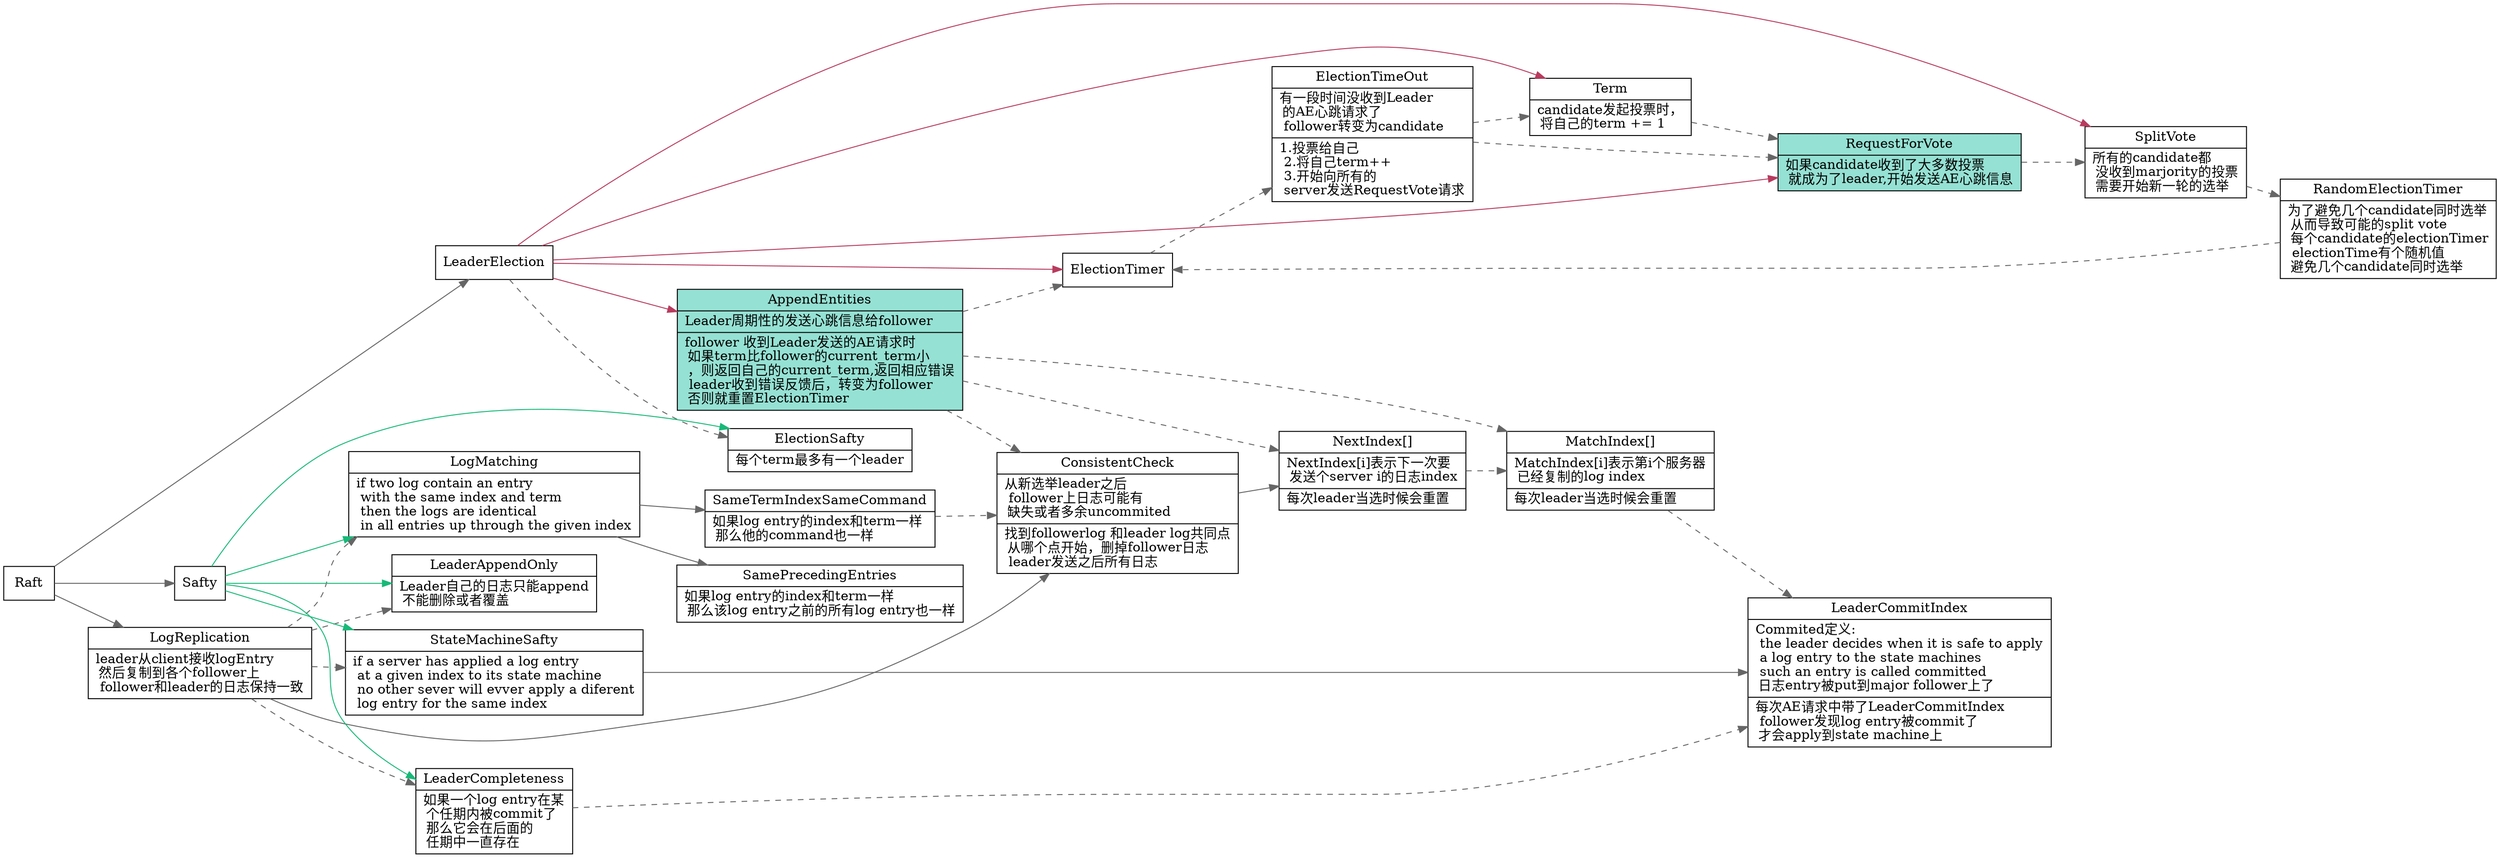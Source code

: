 digraph raft_sub_problem {
  node[shape=box];
  edge[color=gray40];
  newrank=true;
  rankdir=LR;

  Raft -> {
    LeaderElection;
    LogReplication;
    Safty;
  }
  LogReplication[
    shape="record"
    label="{{
      LogReplication|
      leader从client接收logEntry\l
      然后复制到各个follower上\l
      follower和leader的日志保持一致\l
    }}"
  ];

  LeaderElection -> {
    ElectionTimer;
    Term;
    AppendEntities;
    RequestForVote;
    SplitVote;
  }[color="#b83b5e"];

  Term[
    shape="record"
    label="{{
      Term|
      candidate发起投票时，\l 
      将自己的term += 1\l
    }}"
  ];
  SplitVote[
    shape="record"
    label="{{
      SplitVote|
      所有的candidate都\l 
      没收到marjority的投票\l
      需要开始新一轮的选举\l
    }}"
  ];
  RandomElectionTimer[
    shape="record"
    label="{{
      RandomElectionTimer|
      为了避免几个candidate同时选举\l
      从而导致可能的split vote\l
      每个candidate的electionTimer\l
      electionTime有个随机值\l
      避免几个candidate同时选举\l
    }}"
  ];
  AppendEntities[
    shape="record"
    fillcolor="#95e1d3"
    style=filled;
    label="{{
      AppendEntities|
      Leader周期性的发送心跳信息给follower\l|
      follower 收到Leader发送的AE请求时\l
      如果term比follower的current_term小\l 
      ，则返回自己的current_term,返回相应错误\l
      leader收到错误反馈后，转变为follower\l
      否则就重置ElectionTimer\l
    }}"
  ];
  ElectionTimeOut[
    shape="record"
    label="{{
      ElectionTimeOut|
      有一段时间没收到Leader\l 
      的AE心跳请求了\l
      follower转变为candidate\l|
      1.投票给自己\l
      2.将自己term++\l 
      3.开始向所有的\l
      server发送RequestVote请求\l
    }}"
  ];
  RequestForVote[
    shape="record"
    fillcolor="#95e1d3"
    style=filled;
    label="{{
      RequestForVote|
      如果candidate收到了大多数投票\l
      就成为了leader,开始发送AE心跳信息\l
    }}"
  ];

  Safty -> {
    ElectionSafty;
    LeaderAppendOnly;
    LogMatching;
    LeaderCompleteness;
    StateMachineSafty;
  }[color="#17b978"];

  LogMatching[
    shape="record"
    label="{{
      LogMatching|
      if two log contain an entry\l 
      with the same index and term\l
      then the logs are identical\l
      in all entries up through the given index\l
    }}"
  ];
  ElectionSafty[
    shape="record"
    label="{{
      ElectionSafty|
      每个term最多有一个leader
    }}"
  ];
  LeaderAppendOnly[
    shape="record"
    label="{{
      LeaderAppendOnly|
      Leader自己的日志只能append\l
      不能删除或者覆盖\l
    }}"
  ];
  LeaderCompleteness[
    shape="record"
    label="{{
      LeaderCompleteness|
      如果一个log entry在某\l 
      个任期内被commit了\l
      那么它会在后面的\l 
      任期中一直存在\l
    }}"
  ];
  StateMachineSafty[
    shape="record"
    label="{{
      StateMachineSafty|
      if a server has applied a log entry\l
      at a given index to its state machine\l
      no other sever will evver apply a diferent\l
      log entry for the same index\l
    }}"
  ];
  StateMachineSafty -> LeaderCommitIndex;
  LeaderCommitIndex[
    shape="record"
    label="{{
      LeaderCommitIndex|
      Commited定义:\l 
      the leader decides when it is safe to apply\l
      a log entry to the state machines\l
      such an entry is called committed\l 
      日志entry被put到major follower上了\l|
      每次AE请求中带了LeaderCommitIndex\l
      follower发现log entry被commit了\l
      才会apply到state machine上\l
    }}"
  ];
  MatchIndex[
    shape="record"
    label="{{
      MatchIndex[]|
      MatchIndex[i]表示第i个服务器\l 
      已经复制的log index\l|
      每次leader当选时候会重置\l
    }}"
  ];
  NextIndex[
    shape="record"
    label="{{
      NextIndex[]|
      NextIndex[i]表示下一次要\l 
      发送个server i的日志index\l|
      每次leader当选时候会重置\l
    }}"
  ];
  LogMatching -> {
    SameTermIndexSameCommand;
    SamePrecedingEntries;
  }
  SameTermIndexSameCommand[
    shape="record";
    label="{{
      SameTermIndexSameCommand\l|
      如果log entry的index和term一样\l
      那么他的command也一样\l
    }}"
  ];
  SamePrecedingEntries[
    shape="record"
    label="{{
      SamePrecedingEntries|
        如果log entry的index和term一样\l
        那么该log entry之前的所有log entry也一样\l
    }}"
  ];
  LogReplication -> ConsistentCheck;
  ConsistentCheck -> NextIndex;
  ConsistentCheck[
    shape="record"
    label="{{
      ConsistentCheck|
      从新选举leader之后\l
      follower上日志可能有\l 
      缺失或者多余uncommited\l|
      找到followerlog 和leader log共同点\l
      从哪个点开始，删掉follower日志\l
      leader发送之后所有日志\l
    }}"
  ];

  {
    edge[style=dashed];
    AppendEntities -> ElectionTimer;
    AppendEntities -> ConsistentCheck;

    RandomElectionTimer -> ElectionTimer;
    ElectionTimer -> ElectionTimeOut;
    ElectionTimeOut -> RequestForVote;
    ElectionTimeOut -> Term;
    Term -> RequestForVote;
    SplitVote -> RandomElectionTimer;
    LeaderCompleteness -> LeaderCommitIndex;
    AppendEntities -> {
      MatchIndex;
      NextIndex;
    }
    NextIndex -> MatchIndex;
    MatchIndex -> LeaderCommitIndex;

    LogReplication -> {
      StateMachineSafty;
      LeaderAppendOnly;
      LogMatching;
      LeaderCompleteness;
    }
    LeaderElection -> ElectionSafty;
    SameTermIndexSameCommand -> ConsistentCheck;
    RequestForVote -> SplitVote;
  }
}
